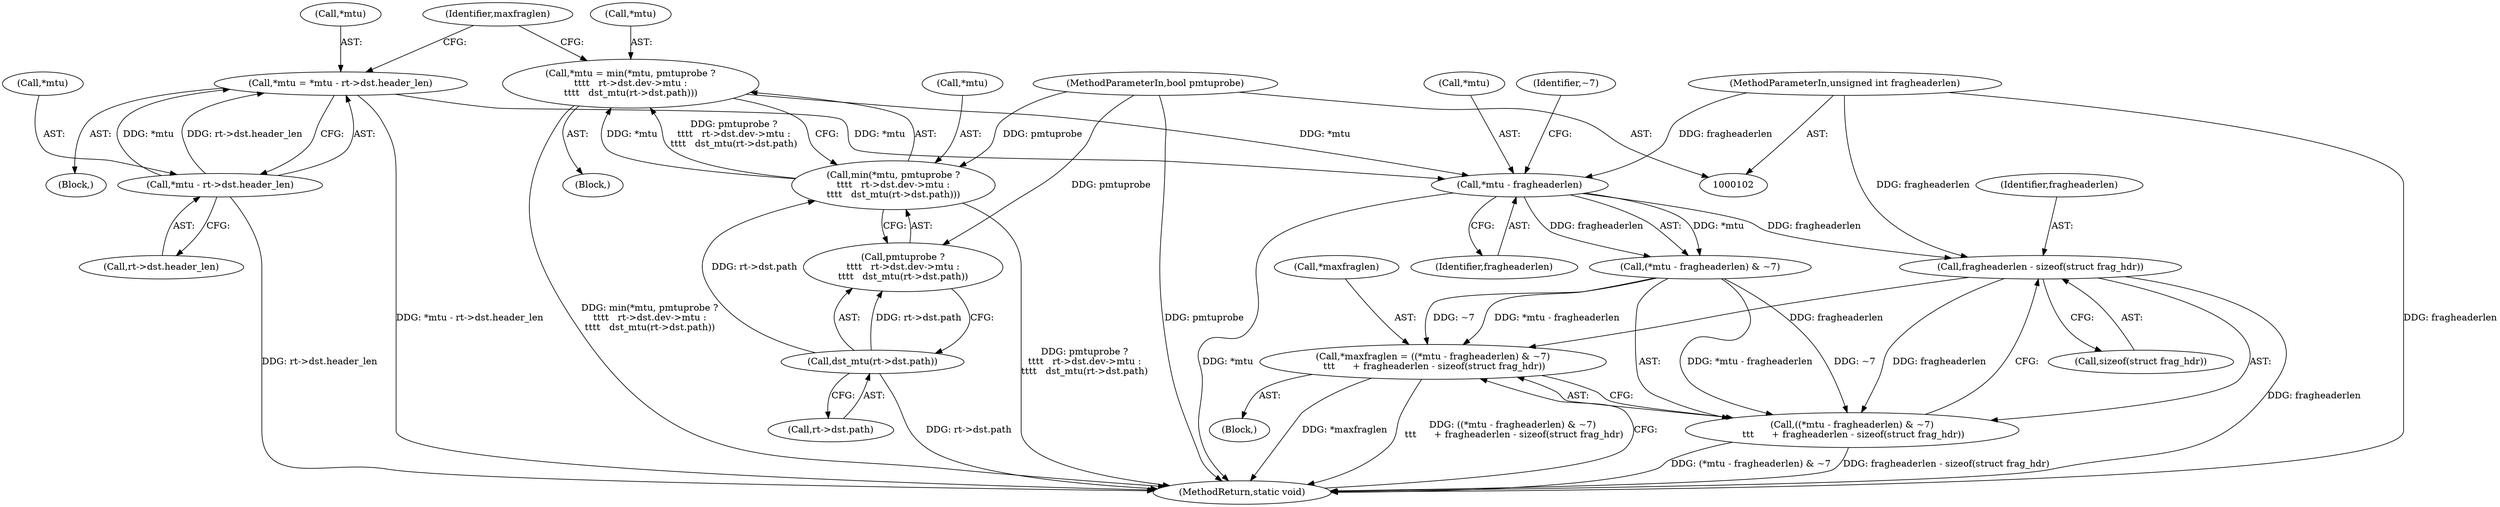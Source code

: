 digraph "0_linux_75a493e60ac4bbe2e977e7129d6d8cbb0dd236be_0@API" {
"1000169" [label="(Call,fragheaderlen - sizeof(struct frag_hdr))"];
"1000164" [label="(Call,*mtu - fragheaderlen)"];
"1000125" [label="(Call,*mtu = *mtu - rt->dst.header_len)"];
"1000128" [label="(Call,*mtu - rt->dst.header_len)"];
"1000138" [label="(Call,*mtu = min(*mtu, pmtuprobe ?\n\t\t\t\t   rt->dst.dev->mtu :\n\t\t\t\t   dst_mtu(rt->dst.path)))"];
"1000141" [label="(Call,min(*mtu, pmtuprobe ?\n\t\t\t\t   rt->dst.dev->mtu :\n\t\t\t\t   dst_mtu(rt->dst.path)))"];
"1000108" [label="(MethodParameterIn,bool pmtuprobe)"];
"1000153" [label="(Call,dst_mtu(rt->dst.path))"];
"1000105" [label="(MethodParameterIn,unsigned int fragheaderlen)"];
"1000159" [label="(Call,*maxfraglen = ((*mtu - fragheaderlen) & ~7)\n \t\t\t      + fragheaderlen - sizeof(struct frag_hdr))"];
"1000162" [label="(Call,((*mtu - fragheaderlen) & ~7)\n \t\t\t      + fragheaderlen - sizeof(struct frag_hdr))"];
"1000108" [label="(MethodParameterIn,bool pmtuprobe)"];
"1000142" [label="(Call,*mtu)"];
"1000125" [label="(Call,*mtu = *mtu - rt->dst.header_len)"];
"1000138" [label="(Call,*mtu = min(*mtu, pmtuprobe ?\n\t\t\t\t   rt->dst.dev->mtu :\n\t\t\t\t   dst_mtu(rt->dst.path)))"];
"1000170" [label="(Identifier,fragheaderlen)"];
"1000163" [label="(Call,(*mtu - fragheaderlen) & ~7)"];
"1000167" [label="(Identifier,fragheaderlen)"];
"1000144" [label="(Call,pmtuprobe ?\n\t\t\t\t   rt->dst.dev->mtu :\n\t\t\t\t   dst_mtu(rt->dst.path))"];
"1000119" [label="(Block,)"];
"1000124" [label="(Block,)"];
"1000141" [label="(Call,min(*mtu, pmtuprobe ?\n\t\t\t\t   rt->dst.dev->mtu :\n\t\t\t\t   dst_mtu(rt->dst.path)))"];
"1000173" [label="(MethodReturn,static void)"];
"1000129" [label="(Call,*mtu)"];
"1000137" [label="(Block,)"];
"1000168" [label="(Identifier,~7)"];
"1000131" [label="(Call,rt->dst.header_len)"];
"1000159" [label="(Call,*maxfraglen = ((*mtu - fragheaderlen) & ~7)\n \t\t\t      + fragheaderlen - sizeof(struct frag_hdr))"];
"1000128" [label="(Call,*mtu - rt->dst.header_len)"];
"1000165" [label="(Call,*mtu)"];
"1000161" [label="(Identifier,maxfraglen)"];
"1000171" [label="(Call,sizeof(struct frag_hdr))"];
"1000169" [label="(Call,fragheaderlen - sizeof(struct frag_hdr))"];
"1000164" [label="(Call,*mtu - fragheaderlen)"];
"1000162" [label="(Call,((*mtu - fragheaderlen) & ~7)\n \t\t\t      + fragheaderlen - sizeof(struct frag_hdr))"];
"1000139" [label="(Call,*mtu)"];
"1000154" [label="(Call,rt->dst.path)"];
"1000160" [label="(Call,*maxfraglen)"];
"1000126" [label="(Call,*mtu)"];
"1000153" [label="(Call,dst_mtu(rt->dst.path))"];
"1000105" [label="(MethodParameterIn,unsigned int fragheaderlen)"];
"1000169" -> "1000162"  [label="AST: "];
"1000169" -> "1000171"  [label="CFG: "];
"1000170" -> "1000169"  [label="AST: "];
"1000171" -> "1000169"  [label="AST: "];
"1000162" -> "1000169"  [label="CFG: "];
"1000169" -> "1000173"  [label="DDG: fragheaderlen"];
"1000169" -> "1000159"  [label="DDG: fragheaderlen"];
"1000169" -> "1000162"  [label="DDG: fragheaderlen"];
"1000164" -> "1000169"  [label="DDG: fragheaderlen"];
"1000105" -> "1000169"  [label="DDG: fragheaderlen"];
"1000164" -> "1000163"  [label="AST: "];
"1000164" -> "1000167"  [label="CFG: "];
"1000165" -> "1000164"  [label="AST: "];
"1000167" -> "1000164"  [label="AST: "];
"1000168" -> "1000164"  [label="CFG: "];
"1000164" -> "1000173"  [label="DDG: *mtu"];
"1000164" -> "1000163"  [label="DDG: *mtu"];
"1000164" -> "1000163"  [label="DDG: fragheaderlen"];
"1000125" -> "1000164"  [label="DDG: *mtu"];
"1000138" -> "1000164"  [label="DDG: *mtu"];
"1000105" -> "1000164"  [label="DDG: fragheaderlen"];
"1000125" -> "1000124"  [label="AST: "];
"1000125" -> "1000128"  [label="CFG: "];
"1000126" -> "1000125"  [label="AST: "];
"1000128" -> "1000125"  [label="AST: "];
"1000161" -> "1000125"  [label="CFG: "];
"1000125" -> "1000173"  [label="DDG: *mtu - rt->dst.header_len"];
"1000128" -> "1000125"  [label="DDG: *mtu"];
"1000128" -> "1000125"  [label="DDG: rt->dst.header_len"];
"1000128" -> "1000131"  [label="CFG: "];
"1000129" -> "1000128"  [label="AST: "];
"1000131" -> "1000128"  [label="AST: "];
"1000128" -> "1000173"  [label="DDG: rt->dst.header_len"];
"1000138" -> "1000137"  [label="AST: "];
"1000138" -> "1000141"  [label="CFG: "];
"1000139" -> "1000138"  [label="AST: "];
"1000141" -> "1000138"  [label="AST: "];
"1000161" -> "1000138"  [label="CFG: "];
"1000138" -> "1000173"  [label="DDG: min(*mtu, pmtuprobe ?\n\t\t\t\t   rt->dst.dev->mtu :\n\t\t\t\t   dst_mtu(rt->dst.path))"];
"1000141" -> "1000138"  [label="DDG: *mtu"];
"1000141" -> "1000138"  [label="DDG: pmtuprobe ?\n\t\t\t\t   rt->dst.dev->mtu :\n\t\t\t\t   dst_mtu(rt->dst.path)"];
"1000141" -> "1000144"  [label="CFG: "];
"1000142" -> "1000141"  [label="AST: "];
"1000144" -> "1000141"  [label="AST: "];
"1000141" -> "1000173"  [label="DDG: pmtuprobe ?\n\t\t\t\t   rt->dst.dev->mtu :\n\t\t\t\t   dst_mtu(rt->dst.path)"];
"1000108" -> "1000141"  [label="DDG: pmtuprobe"];
"1000153" -> "1000141"  [label="DDG: rt->dst.path"];
"1000108" -> "1000102"  [label="AST: "];
"1000108" -> "1000173"  [label="DDG: pmtuprobe"];
"1000108" -> "1000144"  [label="DDG: pmtuprobe"];
"1000153" -> "1000144"  [label="AST: "];
"1000153" -> "1000154"  [label="CFG: "];
"1000154" -> "1000153"  [label="AST: "];
"1000144" -> "1000153"  [label="CFG: "];
"1000153" -> "1000173"  [label="DDG: rt->dst.path"];
"1000153" -> "1000144"  [label="DDG: rt->dst.path"];
"1000105" -> "1000102"  [label="AST: "];
"1000105" -> "1000173"  [label="DDG: fragheaderlen"];
"1000159" -> "1000119"  [label="AST: "];
"1000159" -> "1000162"  [label="CFG: "];
"1000160" -> "1000159"  [label="AST: "];
"1000162" -> "1000159"  [label="AST: "];
"1000173" -> "1000159"  [label="CFG: "];
"1000159" -> "1000173"  [label="DDG: *maxfraglen"];
"1000159" -> "1000173"  [label="DDG: ((*mtu - fragheaderlen) & ~7)\n \t\t\t      + fragheaderlen - sizeof(struct frag_hdr)"];
"1000163" -> "1000159"  [label="DDG: *mtu - fragheaderlen"];
"1000163" -> "1000159"  [label="DDG: ~7"];
"1000163" -> "1000162"  [label="AST: "];
"1000162" -> "1000173"  [label="DDG: fragheaderlen - sizeof(struct frag_hdr)"];
"1000162" -> "1000173"  [label="DDG: (*mtu - fragheaderlen) & ~7"];
"1000163" -> "1000162"  [label="DDG: *mtu - fragheaderlen"];
"1000163" -> "1000162"  [label="DDG: ~7"];
}

